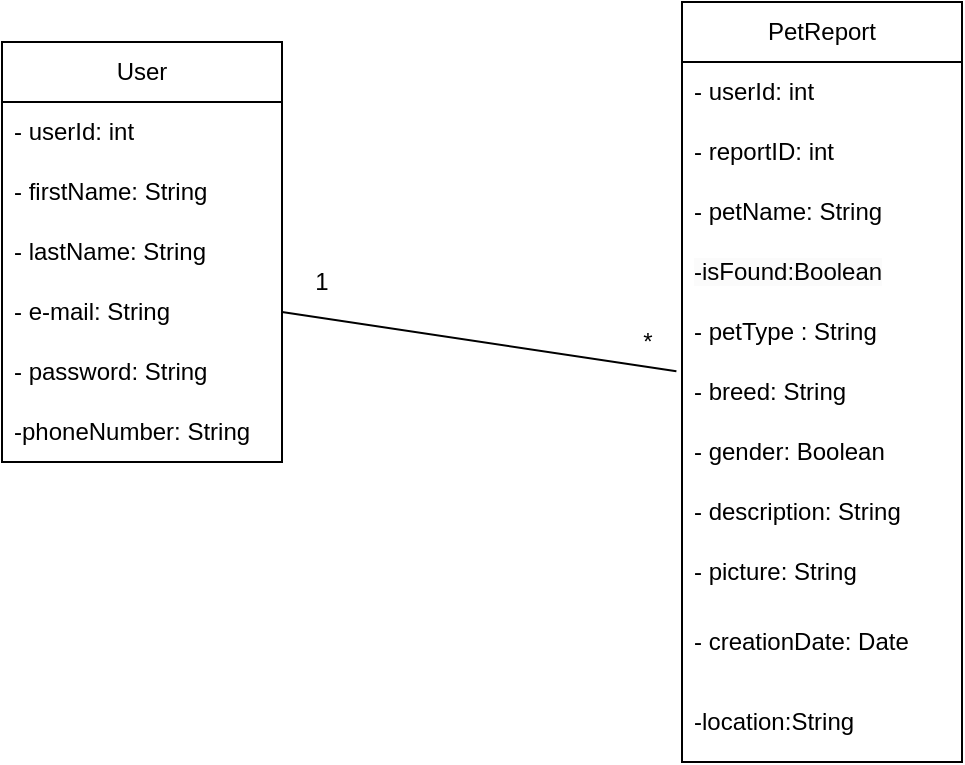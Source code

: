 <mxfile version="22.1.17" type="device">
  <diagram name="Page-1" id="GGBO5dVs--BhkARm7W22">
    <mxGraphModel dx="838" dy="556" grid="1" gridSize="10" guides="1" tooltips="1" connect="1" arrows="1" fold="1" page="1" pageScale="1" pageWidth="827" pageHeight="1169" math="0" shadow="0">
      <root>
        <mxCell id="0" />
        <mxCell id="1" parent="0" />
        <mxCell id="EJKxqQjkvHc2aDH7oEYM-2" value="User" style="swimlane;fontStyle=0;childLayout=stackLayout;horizontal=1;startSize=30;horizontalStack=0;resizeParent=1;resizeParentMax=0;resizeLast=0;collapsible=1;marginBottom=0;whiteSpace=wrap;html=1;" parent="1" vertex="1">
          <mxGeometry x="90" y="50" width="140" height="210" as="geometry" />
        </mxCell>
        <mxCell id="EJKxqQjkvHc2aDH7oEYM-3" value="- userId: int" style="text;strokeColor=none;fillColor=none;align=left;verticalAlign=middle;spacingLeft=4;spacingRight=4;overflow=hidden;points=[[0,0.5],[1,0.5]];portConstraint=eastwest;rotatable=0;whiteSpace=wrap;html=1;" parent="EJKxqQjkvHc2aDH7oEYM-2" vertex="1">
          <mxGeometry y="30" width="140" height="30" as="geometry" />
        </mxCell>
        <mxCell id="EJKxqQjkvHc2aDH7oEYM-4" value="- firstName: String" style="text;strokeColor=none;fillColor=none;align=left;verticalAlign=middle;spacingLeft=4;spacingRight=4;overflow=hidden;points=[[0,0.5],[1,0.5]];portConstraint=eastwest;rotatable=0;whiteSpace=wrap;html=1;" parent="EJKxqQjkvHc2aDH7oEYM-2" vertex="1">
          <mxGeometry y="60" width="140" height="30" as="geometry" />
        </mxCell>
        <mxCell id="EJKxqQjkvHc2aDH7oEYM-5" value="- lastName: String&lt;br&gt;" style="text;strokeColor=none;fillColor=none;align=left;verticalAlign=middle;spacingLeft=4;spacingRight=4;overflow=hidden;points=[[0,0.5],[1,0.5]];portConstraint=eastwest;rotatable=0;whiteSpace=wrap;html=1;" parent="EJKxqQjkvHc2aDH7oEYM-2" vertex="1">
          <mxGeometry y="90" width="140" height="30" as="geometry" />
        </mxCell>
        <mxCell id="EJKxqQjkvHc2aDH7oEYM-11" value="- e-mail: String" style="text;strokeColor=none;fillColor=none;align=left;verticalAlign=middle;spacingLeft=4;spacingRight=4;overflow=hidden;points=[[0,0.5],[1,0.5]];portConstraint=eastwest;rotatable=0;whiteSpace=wrap;html=1;" parent="EJKxqQjkvHc2aDH7oEYM-2" vertex="1">
          <mxGeometry y="120" width="140" height="30" as="geometry" />
        </mxCell>
        <mxCell id="3" value="- password: String" style="text;strokeColor=none;fillColor=none;align=left;verticalAlign=middle;spacingLeft=4;spacingRight=4;overflow=hidden;points=[[0,0.5],[1,0.5]];portConstraint=eastwest;rotatable=0;whiteSpace=wrap;html=1;" parent="EJKxqQjkvHc2aDH7oEYM-2" vertex="1">
          <mxGeometry y="150" width="140" height="30" as="geometry" />
        </mxCell>
        <mxCell id="EJKxqQjkvHc2aDH7oEYM-14" value="-phoneNumber: String" style="text;strokeColor=none;fillColor=none;align=left;verticalAlign=middle;spacingLeft=4;spacingRight=4;overflow=hidden;points=[[0,0.5],[1,0.5]];portConstraint=eastwest;rotatable=0;whiteSpace=wrap;html=1;" parent="EJKxqQjkvHc2aDH7oEYM-2" vertex="1">
          <mxGeometry y="180" width="140" height="30" as="geometry" />
        </mxCell>
        <mxCell id="EJKxqQjkvHc2aDH7oEYM-15" value="PetReport" style="swimlane;fontStyle=0;childLayout=stackLayout;horizontal=1;startSize=30;horizontalStack=0;resizeParent=1;resizeParentMax=0;resizeLast=0;collapsible=1;marginBottom=0;whiteSpace=wrap;html=1;" parent="1" vertex="1">
          <mxGeometry x="430" y="30" width="140" height="380" as="geometry">
            <mxRectangle x="430" y="30" width="90" height="30" as="alternateBounds" />
          </mxGeometry>
        </mxCell>
        <mxCell id="4" value="- userId: int" style="text;strokeColor=none;fillColor=none;align=left;verticalAlign=middle;spacingLeft=4;spacingRight=4;overflow=hidden;points=[[0,0.5],[1,0.5]];portConstraint=eastwest;rotatable=0;whiteSpace=wrap;html=1;" parent="EJKxqQjkvHc2aDH7oEYM-15" vertex="1">
          <mxGeometry y="30" width="140" height="30" as="geometry" />
        </mxCell>
        <mxCell id="EJKxqQjkvHc2aDH7oEYM-16" value="- reportID: int" style="text;strokeColor=none;fillColor=none;align=left;verticalAlign=middle;spacingLeft=4;spacingRight=4;overflow=hidden;points=[[0,0.5],[1,0.5]];portConstraint=eastwest;rotatable=0;whiteSpace=wrap;html=1;" parent="EJKxqQjkvHc2aDH7oEYM-15" vertex="1">
          <mxGeometry y="60" width="140" height="30" as="geometry" />
        </mxCell>
        <mxCell id="EJKxqQjkvHc2aDH7oEYM-17" value="- petName: String" style="text;strokeColor=none;fillColor=none;align=left;verticalAlign=middle;spacingLeft=4;spacingRight=4;overflow=hidden;points=[[0,0.5],[1,0.5]];portConstraint=eastwest;rotatable=0;whiteSpace=wrap;html=1;" parent="EJKxqQjkvHc2aDH7oEYM-15" vertex="1">
          <mxGeometry y="90" width="140" height="30" as="geometry" />
        </mxCell>
        <mxCell id="EJKxqQjkvHc2aDH7oEYM-18" value="&lt;span style=&quot;caret-color: rgb(0, 0, 0); color: rgb(0, 0, 0); font-family: Helvetica; font-size: 12px; font-style: normal; font-variant-caps: normal; font-weight: 400; letter-spacing: normal; text-align: left; text-indent: 0px; text-transform: none; word-spacing: 0px; -webkit-text-stroke-width: 0px; background-color: rgb(251, 251, 251); text-decoration: none; float: none; display: inline !important;&quot;&gt;-isFound:Boolean&lt;/span&gt;" style="text;strokeColor=none;fillColor=none;align=left;verticalAlign=middle;spacingLeft=4;spacingRight=4;overflow=hidden;points=[[0,0.5],[1,0.5]];portConstraint=eastwest;rotatable=0;whiteSpace=wrap;html=1;" parent="EJKxqQjkvHc2aDH7oEYM-15" vertex="1">
          <mxGeometry y="120" width="140" height="30" as="geometry" />
        </mxCell>
        <mxCell id="EJKxqQjkvHc2aDH7oEYM-19" value="- petType : String" style="text;strokeColor=none;fillColor=none;align=left;verticalAlign=middle;spacingLeft=4;spacingRight=4;overflow=hidden;points=[[0,0.5],[1,0.5]];portConstraint=eastwest;rotatable=0;whiteSpace=wrap;html=1;" parent="EJKxqQjkvHc2aDH7oEYM-15" vertex="1">
          <mxGeometry y="150" width="140" height="30" as="geometry" />
        </mxCell>
        <mxCell id="EJKxqQjkvHc2aDH7oEYM-20" value="- breed: String" style="text;strokeColor=none;fillColor=none;align=left;verticalAlign=middle;spacingLeft=4;spacingRight=4;overflow=hidden;points=[[0,0.5],[1,0.5]];portConstraint=eastwest;rotatable=0;whiteSpace=wrap;html=1;" parent="EJKxqQjkvHc2aDH7oEYM-15" vertex="1">
          <mxGeometry y="180" width="140" height="30" as="geometry" />
        </mxCell>
        <mxCell id="EJKxqQjkvHc2aDH7oEYM-21" value="- gender: Boolean" style="text;strokeColor=none;fillColor=none;align=left;verticalAlign=middle;spacingLeft=4;spacingRight=4;overflow=hidden;points=[[0,0.5],[1,0.5]];portConstraint=eastwest;rotatable=0;whiteSpace=wrap;html=1;" parent="EJKxqQjkvHc2aDH7oEYM-15" vertex="1">
          <mxGeometry y="210" width="140" height="30" as="geometry" />
        </mxCell>
        <mxCell id="EJKxqQjkvHc2aDH7oEYM-23" value="- description: String" style="text;strokeColor=none;fillColor=none;align=left;verticalAlign=middle;spacingLeft=4;spacingRight=4;overflow=hidden;points=[[0,0.5],[1,0.5]];portConstraint=eastwest;rotatable=0;whiteSpace=wrap;html=1;" parent="EJKxqQjkvHc2aDH7oEYM-15" vertex="1">
          <mxGeometry y="240" width="140" height="30" as="geometry" />
        </mxCell>
        <mxCell id="EJKxqQjkvHc2aDH7oEYM-24" value="- picture: String" style="text;strokeColor=none;fillColor=none;align=left;verticalAlign=middle;spacingLeft=4;spacingRight=4;overflow=hidden;points=[[0,0.5],[1,0.5]];portConstraint=eastwest;rotatable=0;whiteSpace=wrap;html=1;" parent="EJKxqQjkvHc2aDH7oEYM-15" vertex="1">
          <mxGeometry y="270" width="140" height="30" as="geometry" />
        </mxCell>
        <mxCell id="p5MUKILxKN5h0po-OgxS-10" value="- creationDate: Date" style="text;strokeColor=none;fillColor=none;align=left;verticalAlign=middle;spacingLeft=4;spacingRight=4;overflow=hidden;points=[[0,0.5],[1,0.5]];portConstraint=eastwest;rotatable=0;whiteSpace=wrap;html=1;" vertex="1" parent="EJKxqQjkvHc2aDH7oEYM-15">
          <mxGeometry y="300" width="140" height="40" as="geometry" />
        </mxCell>
        <mxCell id="EJKxqQjkvHc2aDH7oEYM-25" value="-location:String" style="text;strokeColor=none;fillColor=none;align=left;verticalAlign=middle;spacingLeft=4;spacingRight=4;overflow=hidden;points=[[0,0.5],[1,0.5]];portConstraint=eastwest;rotatable=0;whiteSpace=wrap;html=1;" parent="EJKxqQjkvHc2aDH7oEYM-15" vertex="1">
          <mxGeometry y="340" width="140" height="40" as="geometry" />
        </mxCell>
        <mxCell id="EJKxqQjkvHc2aDH7oEYM-31" value="" style="endArrow=none;html=1;rounded=0;entryX=-0.02;entryY=0.155;entryDx=0;entryDy=0;entryPerimeter=0;exitX=1;exitY=0.5;exitDx=0;exitDy=0;" parent="1" source="EJKxqQjkvHc2aDH7oEYM-11" target="EJKxqQjkvHc2aDH7oEYM-20" edge="1">
          <mxGeometry width="50" height="50" relative="1" as="geometry">
            <mxPoint x="220" y="480" as="sourcePoint" />
            <mxPoint x="270" y="430" as="targetPoint" />
          </mxGeometry>
        </mxCell>
        <mxCell id="EJKxqQjkvHc2aDH7oEYM-32" value="1" style="text;html=1;strokeColor=none;fillColor=none;align=center;verticalAlign=middle;whiteSpace=wrap;rounded=0;" parent="1" vertex="1">
          <mxGeometry x="220" y="155" width="60" height="30" as="geometry" />
        </mxCell>
        <mxCell id="EJKxqQjkvHc2aDH7oEYM-34" value="*" style="text;html=1;strokeColor=none;fillColor=none;align=center;verticalAlign=middle;whiteSpace=wrap;rounded=0;" parent="1" vertex="1">
          <mxGeometry x="383" y="185" width="60" height="30" as="geometry" />
        </mxCell>
      </root>
    </mxGraphModel>
  </diagram>
</mxfile>
